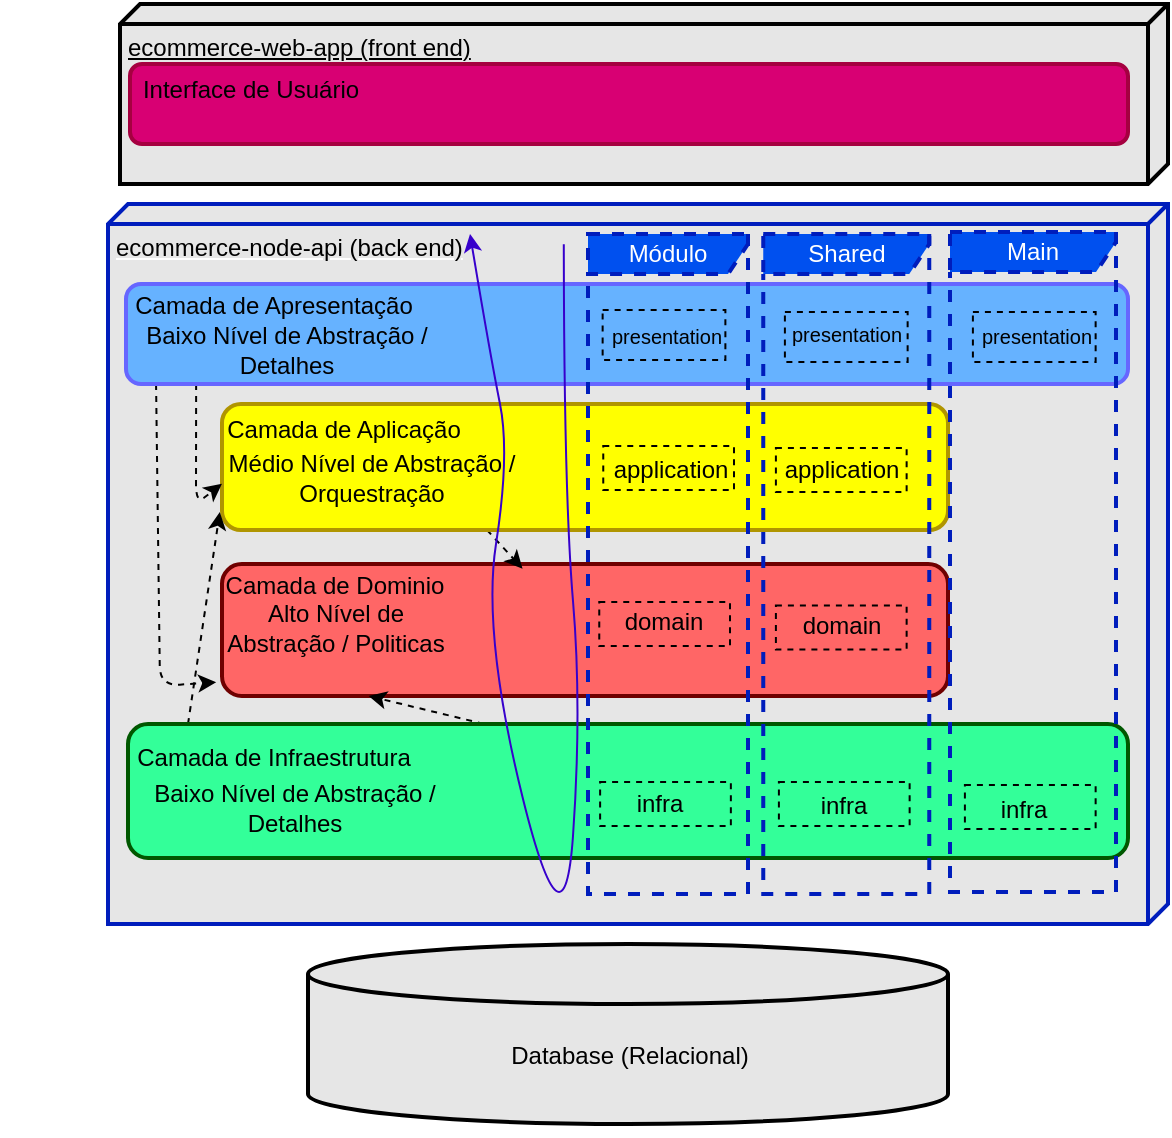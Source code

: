 <mxfile>
    <diagram id="DqfU-nGSnhUROsuJlLy-" name="Arquitetura em Camadas">
        <mxGraphModel dx="828" dy="619" grid="1" gridSize="10" guides="1" tooltips="1" connect="1" arrows="1" fold="1" page="1" pageScale="1" pageWidth="850" pageHeight="1100" math="0" shadow="0">
            <root>
                <mxCell id="0"/>
                <mxCell id="1" parent="0"/>
                <mxCell id="2" value="&lt;font color=&quot;#000000&quot;&gt;ecommerce-node-api (back end)&lt;/font&gt;" style="verticalAlign=top;align=left;spacingTop=8;spacingLeft=2;spacingRight=12;shape=cube;size=10;direction=south;fontStyle=4;html=1;strokeWidth=2;fillColor=#E6E6E6;fontColor=#ffffff;strokeColor=#001DBC;" parent="1" vertex="1">
                    <mxGeometry x="200" y="130" width="530" height="360" as="geometry"/>
                </mxCell>
                <mxCell id="3" value="&lt;font color=&quot;#000000&quot;&gt;ecommerce-web-app (front end)&lt;/font&gt;" style="verticalAlign=top;align=left;spacingTop=8;spacingLeft=2;spacingRight=12;shape=cube;size=10;direction=south;fontStyle=4;html=1;strokeWidth=2;fillColor=#E6E6E6;" parent="1" vertex="1">
                    <mxGeometry x="206" y="30" width="524" height="90" as="geometry"/>
                </mxCell>
                <mxCell id="5" value="" style="shape=cylinder3;whiteSpace=wrap;html=1;boundedLbl=1;backgroundOutline=1;size=15;strokeWidth=2;fillColor=#E6E6E6;" parent="1" vertex="1">
                    <mxGeometry x="300" y="500" width="320" height="90" as="geometry"/>
                </mxCell>
                <mxCell id="7" value="" style="rounded=1;whiteSpace=wrap;html=1;strokeWidth=2;fillColor=#FF6666;fontColor=#ffffff;strokeColor=#6F0000;" parent="1" vertex="1">
                    <mxGeometry x="257" y="310" width="363" height="66" as="geometry"/>
                </mxCell>
                <mxCell id="8" value="Camada de Dominio" style="text;html=1;strokeColor=none;fillColor=none;align=center;verticalAlign=middle;whiteSpace=wrap;rounded=0;strokeWidth=2;fontColor=#000000;" parent="1" vertex="1">
                    <mxGeometry x="238.5" y="311" width="148.5" height="19" as="geometry"/>
                </mxCell>
                <mxCell id="9" value="Database (Relacional)" style="text;html=1;align=center;verticalAlign=middle;whiteSpace=wrap;rounded=0;strokeWidth=2;fontColor=#000000;" parent="1" vertex="1">
                    <mxGeometry x="346" y="516" width="230" height="80" as="geometry"/>
                </mxCell>
                <mxCell id="58" style="edgeStyle=none;html=1;exitX=0.5;exitY=1;exitDx=0;exitDy=0;entryX=0.414;entryY=0.035;entryDx=0;entryDy=0;entryPerimeter=0;dashed=1;strokeColor=#000000;" parent="1" target="7" edge="1">
                    <mxGeometry relative="1" as="geometry">
                        <mxPoint x="389.5" y="293" as="sourcePoint"/>
                    </mxGeometry>
                </mxCell>
                <mxCell id="10" value="" style="rounded=1;whiteSpace=wrap;html=1;strokeWidth=2;fillColor=#FFFF00;fontColor=#000000;strokeColor=#B09500;" parent="1" vertex="1">
                    <mxGeometry x="257" y="230" width="363" height="63" as="geometry"/>
                </mxCell>
                <mxCell id="11" value="Camada de Aplicação" style="text;html=1;align=center;verticalAlign=middle;whiteSpace=wrap;rounded=0;strokeWidth=2;fontColor=#000000;" parent="1" vertex="1">
                    <mxGeometry x="228" y="223" width="180" height="40" as="geometry"/>
                </mxCell>
                <mxCell id="17" style="edgeStyle=none;html=1;exitX=0.5;exitY=0;exitDx=0;exitDy=0;entryX=0.202;entryY=1;entryDx=0;entryDy=0;entryPerimeter=0;dashed=1;fontColor=#000000;strokeColor=#000000;" parent="1" target="7" edge="1">
                    <mxGeometry relative="1" as="geometry">
                        <mxPoint x="417" y="397" as="sourcePoint"/>
                    </mxGeometry>
                </mxCell>
                <mxCell id="50" style="edgeStyle=none;html=1;exitX=0.06;exitY=0;exitDx=0;exitDy=0;exitPerimeter=0;entryX=-0.003;entryY=0.857;entryDx=0;entryDy=0;entryPerimeter=0;dashed=1;strokeColor=#000000;" parent="1" source="12" target="10" edge="1">
                    <mxGeometry relative="1" as="geometry"/>
                </mxCell>
                <mxCell id="12" value="" style="rounded=1;whiteSpace=wrap;html=1;strokeWidth=2;fillColor=#33FF99;fontColor=#ffffff;strokeColor=#005700;points=[[0,0,0,0,0],[0,0.25,0,0,0],[0,0.5,0,0,0],[0,0.75,0,0,0],[0,1,0,0,0],[0.06,0,0,0,0],[0.13,0,0,0,0],[0.25,1,0,0,0],[0.5,1,0,0,0],[0.75,0,0,0,0],[0.75,1,0,0,0],[1,0,0,0,0],[1,0.25,0,0,0],[1,0.5,0,0,0],[1,0.75,0,0,0],[1,1,0,0,0]];" parent="1" vertex="1">
                    <mxGeometry x="210" y="390" width="500" height="67" as="geometry"/>
                </mxCell>
                <mxCell id="13" value="Camada de Infraestrutura" style="text;html=1;strokeColor=none;fillColor=none;align=center;verticalAlign=middle;whiteSpace=wrap;rounded=0;strokeWidth=2;fontColor=#000000;" parent="1" vertex="1">
                    <mxGeometry x="198" y="382" width="170" height="50" as="geometry"/>
                </mxCell>
                <mxCell id="14" value="" style="rounded=1;whiteSpace=wrap;html=1;strokeWidth=2;fillColor=#d80073;fontColor=#ffffff;strokeColor=#A50040;" parent="1" vertex="1">
                    <mxGeometry x="211" y="60" width="499" height="40" as="geometry"/>
                </mxCell>
                <mxCell id="15" value="Interface de Usuário" style="text;html=1;strokeColor=none;fillColor=none;align=center;verticalAlign=middle;whiteSpace=wrap;rounded=0;strokeWidth=2;fontColor=#000000;" parent="1" vertex="1">
                    <mxGeometry x="146" y="49" width="251" height="48" as="geometry"/>
                </mxCell>
                <mxCell id="55" style="edgeStyle=none;html=1;exitX=0.03;exitY=1;exitDx=0;exitDy=0;exitPerimeter=0;entryX=-0.008;entryY=0.895;entryDx=0;entryDy=0;entryPerimeter=0;dashed=1;strokeColor=#000000;" parent="1" source="44" target="7" edge="1">
                    <mxGeometry relative="1" as="geometry">
                        <Array as="points">
                            <mxPoint x="226" y="371"/>
                        </Array>
                    </mxGeometry>
                </mxCell>
                <mxCell id="57" style="edgeStyle=none;html=1;exitX=0.07;exitY=1;exitDx=0;exitDy=0;exitPerimeter=0;entryX=0;entryY=0.633;entryDx=0;entryDy=0;entryPerimeter=0;dashed=1;strokeColor=#000000;" parent="1" source="44" target="10" edge="1">
                    <mxGeometry relative="1" as="geometry">
                        <Array as="points">
                            <mxPoint x="244" y="280"/>
                        </Array>
                    </mxGeometry>
                </mxCell>
                <mxCell id="44" value="" style="rounded=1;whiteSpace=wrap;html=1;strokeWidth=2;fillColor=#66B2FF;fontColor=#ffffff;strokeColor=#6666FF;points=[[0,0,0,0,0],[0,0.24,0,0,0],[0,0.51,0,0,0],[0,0.76,0,0,0],[0,1,0,0,0],[0.03,1,0,0,0],[0.07,1,0,0,0],[0.25,0,0,0,0],[0.5,0,0,0,0],[0.75,0,0,0,0],[0.75,1,0,0,0],[1,0,0,0,0],[1,0.24,0,0,0],[1,0.51,0,0,0],[1,0.76,0,0,0],[1,1,0,0,0]];" parent="1" vertex="1">
                    <mxGeometry x="209" y="170" width="501" height="50" as="geometry"/>
                </mxCell>
                <mxCell id="45" value="Camada de Apresentação" style="text;html=1;align=center;verticalAlign=middle;whiteSpace=wrap;rounded=0;strokeWidth=2;fontColor=#000000;" parent="1" vertex="1">
                    <mxGeometry x="192.5" y="161" width="180" height="40" as="geometry"/>
                </mxCell>
                <mxCell id="46" value="Alto Nível de Abstração / Politicas" style="text;html=1;align=center;verticalAlign=middle;whiteSpace=wrap;rounded=0;strokeWidth=2;fontColor=#000000;" parent="1" vertex="1">
                    <mxGeometry x="255.5" y="330.25" width="115.5" height="22.5" as="geometry"/>
                </mxCell>
                <mxCell id="48" value="Baixo Nível de Abstração / Detalhes" style="text;html=1;align=center;verticalAlign=middle;whiteSpace=wrap;rounded=0;strokeWidth=2;fontColor=#000000;" parent="1" vertex="1">
                    <mxGeometry x="201" y="192" width="177" height="22" as="geometry"/>
                </mxCell>
                <mxCell id="22" value="Módulo" style="shape=umlFrame;whiteSpace=wrap;html=1;strokeWidth=2;fontColor=#ffffff;fillColor=#0050ef;strokeColor=#001DBC;dashed=1;width=110;height=20;" parent="1" vertex="1">
                    <mxGeometry x="440" y="145" width="80" height="330" as="geometry"/>
                </mxCell>
                <mxCell id="59" value="" style="curved=1;endArrow=classic;html=1;fillColor=#6a00ff;strokeColor=#3700CC;exitX=0.056;exitY=0.49;exitDx=0;exitDy=0;exitPerimeter=0;" parent="1" edge="1">
                    <mxGeometry width="50" height="50" relative="1" as="geometry">
                        <mxPoint x="427.9" y="150.16" as="sourcePoint"/>
                        <mxPoint x="381" y="145" as="targetPoint"/>
                        <Array as="points">
                            <mxPoint x="428" y="275"/>
                            <mxPoint x="437" y="382"/>
                            <mxPoint x="428" y="510"/>
                            <mxPoint x="387" y="345"/>
                            <mxPoint x="401" y="255"/>
                            <mxPoint x="391" y="205"/>
                        </Array>
                    </mxGeometry>
                </mxCell>
                <mxCell id="60" value="Médio Nível de Abstração / Orquestração" style="text;html=1;align=center;verticalAlign=middle;whiteSpace=wrap;rounded=0;strokeWidth=2;fontColor=#000000;" parent="1" vertex="1">
                    <mxGeometry x="257.5" y="255.5" width="147.5" height="22" as="geometry"/>
                </mxCell>
                <mxCell id="61" value="Baixo Nível de Abstração / Detalhes" style="text;html=1;align=center;verticalAlign=middle;whiteSpace=wrap;rounded=0;strokeWidth=2;fontColor=#000000;" parent="1" vertex="1">
                    <mxGeometry x="202" y="419" width="183" height="26" as="geometry"/>
                </mxCell>
                <mxCell id="35" value="presentation" style="text;html=1;strokeColor=none;fillColor=none;align=center;verticalAlign=middle;whiteSpace=wrap;rounded=0;strokeWidth=1;fontColor=none;fontSize=10;" parent="1" vertex="1">
                    <mxGeometry x="471" y="193" width="17.25" height="6" as="geometry"/>
                </mxCell>
                <mxCell id="31" value="" style="rounded=0;whiteSpace=wrap;html=1;strokeWidth=1;fontColor=#000000;strokeColor=#000000;fillColor=none;dashed=1;" parent="1" vertex="1">
                    <mxGeometry x="447.32" y="183" width="61.37" height="25" as="geometry"/>
                </mxCell>
                <mxCell id="BW3E5lYuNGtkK_DwgJ8i-62" value="" style="rounded=0;whiteSpace=wrap;html=1;strokeWidth=1;fontColor=#000000;strokeColor=#000000;fillColor=none;dashed=1;" parent="1" vertex="1">
                    <mxGeometry x="447.63" y="251" width="65.37" height="22" as="geometry"/>
                </mxCell>
                <mxCell id="BW3E5lYuNGtkK_DwgJ8i-63" value="application" style="text;html=1;strokeColor=none;fillColor=none;align=center;verticalAlign=middle;whiteSpace=wrap;rounded=0;strokeWidth=1;fontColor=none;" parent="1" vertex="1">
                    <mxGeometry x="451.87" y="257" width="58.5" height="12" as="geometry"/>
                </mxCell>
                <mxCell id="BW3E5lYuNGtkK_DwgJ8i-64" value="application" style="text;html=1;strokeColor=none;fillColor=none;align=center;verticalAlign=middle;whiteSpace=wrap;rounded=0;strokeWidth=1;fontColor=none;" parent="1" vertex="1">
                    <mxGeometry x="536.63" y="252" width="60" height="22" as="geometry"/>
                </mxCell>
                <mxCell id="BW3E5lYuNGtkK_DwgJ8i-65" value="Shared" style="shape=umlFrame;whiteSpace=wrap;html=1;strokeWidth=2;fontColor=#ffffff;fillColor=#0050ef;strokeColor=#001DBC;dashed=1;width=110;height=20;" parent="1" vertex="1">
                    <mxGeometry x="527.63" y="145" width="83" height="330" as="geometry"/>
                </mxCell>
                <mxCell id="BW3E5lYuNGtkK_DwgJ8i-66" value="" style="rounded=0;whiteSpace=wrap;html=1;strokeWidth=1;fontColor=#000000;strokeColor=#000000;fillColor=none;dashed=1;" parent="1" vertex="1">
                    <mxGeometry x="533.95" y="252" width="65.37" height="22" as="geometry"/>
                </mxCell>
                <mxCell id="BW3E5lYuNGtkK_DwgJ8i-67" value="domain" style="text;html=1;strokeColor=none;fillColor=none;align=center;verticalAlign=middle;whiteSpace=wrap;rounded=0;strokeWidth=1;fontColor=none;" parent="1" vertex="1">
                    <mxGeometry x="448" y="327.5" width="60" height="22" as="geometry"/>
                </mxCell>
                <mxCell id="BW3E5lYuNGtkK_DwgJ8i-68" value="" style="rounded=0;whiteSpace=wrap;html=1;strokeWidth=1;fontColor=#000000;strokeColor=#000000;fillColor=none;dashed=1;" parent="1" vertex="1">
                    <mxGeometry x="445.63" y="329" width="65.37" height="22" as="geometry"/>
                </mxCell>
                <mxCell id="BW3E5lYuNGtkK_DwgJ8i-69" value="" style="rounded=0;whiteSpace=wrap;html=1;strokeWidth=1;fontColor=#000000;strokeColor=#000000;fillColor=none;dashed=1;" parent="1" vertex="1">
                    <mxGeometry x="446.06" y="419" width="65.37" height="22" as="geometry"/>
                </mxCell>
                <mxCell id="BW3E5lYuNGtkK_DwgJ8i-70" value="infra" style="text;html=1;strokeColor=none;fillColor=none;align=center;verticalAlign=middle;whiteSpace=wrap;rounded=0;strokeWidth=1;fontColor=none;" parent="1" vertex="1">
                    <mxGeometry x="445.63" y="419" width="60" height="22" as="geometry"/>
                </mxCell>
                <mxCell id="BW3E5lYuNGtkK_DwgJ8i-72" value="" style="rounded=0;whiteSpace=wrap;html=1;strokeWidth=1;fontColor=#000000;strokeColor=#000000;fillColor=none;dashed=1;" parent="1" vertex="1">
                    <mxGeometry x="533.95" y="330.75" width="65.37" height="22" as="geometry"/>
                </mxCell>
                <mxCell id="BW3E5lYuNGtkK_DwgJ8i-73" value="domain" style="text;html=1;strokeColor=none;fillColor=none;align=center;verticalAlign=middle;whiteSpace=wrap;rounded=0;strokeWidth=1;fontColor=none;" parent="1" vertex="1">
                    <mxGeometry x="537.13" y="329.75" width="60" height="22" as="geometry"/>
                </mxCell>
                <mxCell id="BW3E5lYuNGtkK_DwgJ8i-74" value="infra" style="text;html=1;strokeColor=none;fillColor=none;align=center;verticalAlign=middle;whiteSpace=wrap;rounded=0;strokeWidth=1;fontColor=none;" parent="1" vertex="1">
                    <mxGeometry x="537.95" y="420" width="60" height="22" as="geometry"/>
                </mxCell>
                <mxCell id="BW3E5lYuNGtkK_DwgJ8i-75" value="" style="rounded=0;whiteSpace=wrap;html=1;strokeWidth=1;fontColor=#000000;strokeColor=#000000;fillColor=none;dashed=1;" parent="1" vertex="1">
                    <mxGeometry x="535.45" y="419" width="65.37" height="22" as="geometry"/>
                </mxCell>
                <mxCell id="BW3E5lYuNGtkK_DwgJ8i-76" value="" style="rounded=0;whiteSpace=wrap;html=1;strokeWidth=1;fontColor=#000000;strokeColor=#000000;fillColor=none;dashed=1;" parent="1" vertex="1">
                    <mxGeometry x="538.45" y="184" width="61.37" height="25" as="geometry"/>
                </mxCell>
                <mxCell id="BW3E5lYuNGtkK_DwgJ8i-77" value="presentation" style="text;html=1;strokeColor=none;fillColor=none;align=center;verticalAlign=middle;whiteSpace=wrap;rounded=0;strokeWidth=1;fontColor=none;fontSize=10;" parent="1" vertex="1">
                    <mxGeometry x="561.01" y="192" width="17.25" height="6" as="geometry"/>
                </mxCell>
                <mxCell id="o95OiYTTdWKjo5DuCLKx-61" value="Main" style="shape=umlFrame;whiteSpace=wrap;html=1;strokeWidth=2;fontColor=#ffffff;fillColor=#0050ef;strokeColor=#001DBC;dashed=1;width=110;height=20;" parent="1" vertex="1">
                    <mxGeometry x="621" y="144" width="83" height="330" as="geometry"/>
                </mxCell>
                <mxCell id="o95OiYTTdWKjo5DuCLKx-62" value="presentation" style="text;html=1;strokeColor=none;fillColor=none;align=center;verticalAlign=middle;whiteSpace=wrap;rounded=0;strokeWidth=1;fontColor=none;fontSize=10;" parent="1" vertex="1">
                    <mxGeometry x="656.01" y="193" width="17.25" height="6" as="geometry"/>
                </mxCell>
                <mxCell id="o95OiYTTdWKjo5DuCLKx-63" value="" style="rounded=0;whiteSpace=wrap;html=1;strokeWidth=1;fontColor=#000000;strokeColor=#000000;fillColor=none;dashed=1;" parent="1" vertex="1">
                    <mxGeometry x="632.45" y="184" width="61.37" height="25" as="geometry"/>
                </mxCell>
                <mxCell id="o95OiYTTdWKjo5DuCLKx-64" value="" style="rounded=0;whiteSpace=wrap;html=1;strokeWidth=1;fontColor=#000000;strokeColor=#000000;fillColor=none;dashed=1;" parent="1" vertex="1">
                    <mxGeometry x="628.45" y="420.5" width="65.37" height="22" as="geometry"/>
                </mxCell>
                <mxCell id="o95OiYTTdWKjo5DuCLKx-65" value="infra" style="text;html=1;strokeColor=none;fillColor=none;align=center;verticalAlign=middle;whiteSpace=wrap;rounded=0;strokeWidth=1;fontColor=none;" parent="1" vertex="1">
                    <mxGeometry x="628.45" y="422" width="60" height="22" as="geometry"/>
                </mxCell>
            </root>
        </mxGraphModel>
    </diagram>
    <diagram name="Arquitetura em Hexagonal" id="TE0Miw-J2j_j6YkrwKlS">
        <mxGraphModel dx="896" dy="619" grid="1" gridSize="10" guides="1" tooltips="1" connect="1" arrows="1" fold="1" page="1" pageScale="1" pageWidth="850" pageHeight="1100" math="0" shadow="0">
            <root>
                <mxCell id="do8kMhFFmTqjOl-DZVJf-0"/>
                <mxCell id="do8kMhFFmTqjOl-DZVJf-1" parent="do8kMhFFmTqjOl-DZVJf-0"/>
                <mxCell id="do8kMhFFmTqjOl-DZVJf-2" value="&lt;font color=&quot;#000000&quot;&gt;ecommerce-node-api (back end)&lt;/font&gt;" style="verticalAlign=top;align=left;spacingTop=8;spacingLeft=2;spacingRight=12;shape=cube;size=10;direction=south;fontStyle=4;html=1;strokeWidth=2;fillColor=#E6E6E6;fontColor=#ffffff;strokeColor=#001DBC;" parent="do8kMhFFmTqjOl-DZVJf-1" vertex="1">
                    <mxGeometry x="80" y="130" width="610" height="410" as="geometry"/>
                </mxCell>
                <mxCell id="do8kMhFFmTqjOl-DZVJf-3" value="&lt;font color=&quot;#000000&quot;&gt;ecommerce-web-app (front end)&lt;/font&gt;" style="verticalAlign=top;align=left;spacingTop=8;spacingLeft=2;spacingRight=12;shape=cube;size=10;direction=south;fontStyle=4;html=1;strokeWidth=2;fillColor=#E6E6E6;" parent="do8kMhFFmTqjOl-DZVJf-1" vertex="1">
                    <mxGeometry x="90" y="26" width="600" height="94" as="geometry"/>
                </mxCell>
                <mxCell id="do8kMhFFmTqjOl-DZVJf-4" value="" style="shape=cylinder3;whiteSpace=wrap;html=1;boundedLbl=1;backgroundOutline=1;size=15;strokeWidth=2;fillColor=#E6E6E6;" parent="do8kMhFFmTqjOl-DZVJf-1" vertex="1">
                    <mxGeometry x="236" y="547" width="320" height="90" as="geometry"/>
                </mxCell>
                <mxCell id="do8kMhFFmTqjOl-DZVJf-7" value="Database (Relacional)" style="text;html=1;align=center;verticalAlign=middle;whiteSpace=wrap;rounded=0;strokeWidth=2;fontColor=#000000;" parent="do8kMhFFmTqjOl-DZVJf-1" vertex="1">
                    <mxGeometry x="291.25" y="582" width="207.75" height="39" as="geometry"/>
                </mxCell>
                <mxCell id="do8kMhFFmTqjOl-DZVJf-15" value="" style="rounded=1;whiteSpace=wrap;html=1;strokeWidth=2;fillColor=#d80073;fontColor=#ffffff;strokeColor=#A50040;" parent="do8kMhFFmTqjOl-DZVJf-1" vertex="1">
                    <mxGeometry x="100" y="60" width="570" height="40" as="geometry"/>
                </mxCell>
                <mxCell id="do8kMhFFmTqjOl-DZVJf-16" value="Interface de Usuário" style="text;html=1;strokeColor=none;fillColor=none;align=center;verticalAlign=middle;whiteSpace=wrap;rounded=0;strokeWidth=2;fontColor=#000000;" parent="do8kMhFFmTqjOl-DZVJf-1" vertex="1">
                    <mxGeometry x="70" y="57.5" width="177" height="31" as="geometry"/>
                </mxCell>
                <mxCell id="Px-aVAicQe1aHHjX-5Uc-2" style="edgeStyle=none;html=1;exitX=0;exitY=0.5;exitDx=0;exitDy=0;entryX=0.031;entryY=0.482;entryDx=0;entryDy=0;entryPerimeter=0;" parent="do8kMhFFmTqjOl-DZVJf-1" source="GijCJVwbUX-Cw981tI3--4" target="GijCJVwbUX-Cw981tI3--2" edge="1">
                    <mxGeometry relative="1" as="geometry"/>
                </mxCell>
                <mxCell id="GijCJVwbUX-Cw981tI3--4" value="" style="shape=hexagon;perimeter=hexagonPerimeter2;whiteSpace=wrap;html=1;fixedSize=1;fontColor=#FFFF33;fillColor=#3399FF;gradientColor=#FFFF99;strokeColor=#000000;gradientDirection=south;strokeWidth=2;" parent="do8kMhFFmTqjOl-DZVJf-1" vertex="1">
                    <mxGeometry x="116" y="160" width="540" height="360" as="geometry"/>
                </mxCell>
                <mxCell id="GijCJVwbUX-Cw981tI3--2" value="" style="shape=hexagon;perimeter=hexagonPerimeter2;whiteSpace=wrap;html=1;fixedSize=1;fontColor=#000000;fillColor=#FFFF00;strokeWidth=2;strokeColor=#000000;dashed=1;" parent="do8kMhFFmTqjOl-DZVJf-1" vertex="1">
                    <mxGeometry x="150" y="199" width="468" height="282" as="geometry"/>
                </mxCell>
                <mxCell id="GijCJVwbUX-Cw981tI3--0" value="" style="shape=hexagon;perimeter=hexagonPerimeter2;whiteSpace=wrap;html=1;fixedSize=1;fillColor=#d80073;fontColor=#ffffff;strokeColor=#000000;strokeWidth=3;" parent="do8kMhFFmTqjOl-DZVJf-1" vertex="1">
                    <mxGeometry x="232" y="255" width="305" height="185" as="geometry"/>
                </mxCell>
                <mxCell id="GijCJVwbUX-Cw981tI3--1" value="Camada de Dominio" style="text;html=1;strokeColor=none;fillColor=none;align=center;verticalAlign=middle;whiteSpace=wrap;rounded=0;fontColor=#000000;fontStyle=1" parent="do8kMhFFmTqjOl-DZVJf-1" vertex="1">
                    <mxGeometry x="239.25" y="316" width="160" height="40" as="geometry"/>
                </mxCell>
                <mxCell id="GijCJVwbUX-Cw981tI3--3" value="Camada de Aplicação&lt;br&gt;" style="text;html=1;strokeColor=none;fillColor=none;align=center;verticalAlign=middle;whiteSpace=wrap;rounded=0;fontColor=#000000;fontStyle=1" parent="do8kMhFFmTqjOl-DZVJf-1" vertex="1">
                    <mxGeometry x="160" y="198" width="155" height="30" as="geometry"/>
                </mxCell>
                <mxCell id="GijCJVwbUX-Cw981tI3--5" value="Camada de Apresentação" style="text;html=1;strokeColor=none;fillColor=none;align=center;verticalAlign=middle;whiteSpace=wrap;rounded=0;fontColor=#000000;fontStyle=1" parent="do8kMhFFmTqjOl-DZVJf-1" vertex="1">
                    <mxGeometry x="136" y="159" width="165" height="26" as="geometry"/>
                </mxCell>
                <mxCell id="GijCJVwbUX-Cw981tI3--6" value="Camada de Infraestrutura" style="text;html=1;strokeColor=none;fillColor=none;align=center;verticalAlign=middle;whiteSpace=wrap;rounded=0;fontColor=#000000;fontStyle=1" parent="do8kMhFFmTqjOl-DZVJf-1" vertex="1">
                    <mxGeometry x="135" y="483" width="165" height="20" as="geometry"/>
                </mxCell>
                <mxCell id="GijCJVwbUX-Cw981tI3--11" style="edgeStyle=none;html=1;exitX=0.5;exitY=0;exitDx=0;exitDy=0;dashed=1;strokeColor=#000000;fontColor=#FFFF33;entryX=0.5;entryY=0;entryDx=0;entryDy=0;" parent="do8kMhFFmTqjOl-DZVJf-1" source="GijCJVwbUX-Cw981tI3--4" target="GijCJVwbUX-Cw981tI3--2" edge="1">
                    <mxGeometry relative="1" as="geometry">
                        <mxPoint x="443" y="200" as="targetPoint"/>
                    </mxGeometry>
                </mxCell>
                <mxCell id="GijCJVwbUX-Cw981tI3--13" style="edgeStyle=none;html=1;exitX=0.5;exitY=0;exitDx=0;exitDy=0;dashed=1;strokeColor=#000000;fontColor=#FFFF33;entryX=0.5;entryY=0;entryDx=0;entryDy=0;" parent="do8kMhFFmTqjOl-DZVJf-1" source="GijCJVwbUX-Cw981tI3--2" target="GijCJVwbUX-Cw981tI3--0" edge="1">
                    <mxGeometry relative="1" as="geometry">
                        <mxPoint x="444" y="240" as="targetPoint"/>
                    </mxGeometry>
                </mxCell>
                <mxCell id="GijCJVwbUX-Cw981tI3--20" style="edgeStyle=none;html=1;exitX=0.5;exitY=1;exitDx=0;exitDy=0;entryX=0.5;entryY=1;entryDx=0;entryDy=0;dashed=1;strokeColor=#000000;fontColor=#FFFF33;" parent="do8kMhFFmTqjOl-DZVJf-1" source="GijCJVwbUX-Cw981tI3--4" target="GijCJVwbUX-Cw981tI3--2" edge="1">
                    <mxGeometry relative="1" as="geometry"/>
                </mxCell>
                <mxCell id="GijCJVwbUX-Cw981tI3--21" style="edgeStyle=none;html=1;exitX=0.5;exitY=1;exitDx=0;exitDy=0;entryX=0.5;entryY=1;entryDx=0;entryDy=0;dashed=1;strokeColor=#000000;fontColor=#FFFF33;" parent="do8kMhFFmTqjOl-DZVJf-1" source="GijCJVwbUX-Cw981tI3--2" target="GijCJVwbUX-Cw981tI3--0" edge="1">
                    <mxGeometry relative="1" as="geometry"/>
                </mxCell>
                <mxCell id="do8kMhFFmTqjOl-DZVJf-35" value="" style="curved=1;endArrow=classic;html=1;fillColor=#6a00ff;strokeColor=#3700CC;" parent="do8kMhFFmTqjOl-DZVJf-1" edge="1">
                    <mxGeometry width="50" height="50" relative="1" as="geometry">
                        <mxPoint x="512" y="144" as="sourcePoint"/>
                        <mxPoint x="472" y="144" as="targetPoint"/>
                        <Array as="points">
                            <mxPoint x="519" y="274"/>
                            <mxPoint x="528" y="381"/>
                            <mxPoint x="528" y="590"/>
                            <mxPoint x="478" y="344"/>
                            <mxPoint x="482" y="204"/>
                        </Array>
                    </mxGeometry>
                </mxCell>
                <mxCell id="IDcW8Gho2YsE3URyAJdz-0" value="Alto Nível de Abstração / Politicas" style="text;html=1;align=center;verticalAlign=middle;whiteSpace=wrap;rounded=0;strokeWidth=2;fontColor=#000000;" parent="do8kMhFFmTqjOl-DZVJf-1" vertex="1">
                    <mxGeometry x="251.75" y="344" width="184.25" height="22.5" as="geometry"/>
                </mxCell>
                <mxCell id="ZFs_rUmQB5JspfTCIRSq-0" value="Médio Nível de Abstração / Orquestração" style="text;html=1;align=center;verticalAlign=middle;whiteSpace=wrap;rounded=0;strokeWidth=2;fontColor=#000000;fontStyle=0" parent="do8kMhFFmTqjOl-DZVJf-1" vertex="1">
                    <mxGeometry x="140" y="227" width="220" height="19" as="geometry"/>
                </mxCell>
                <mxCell id="Px-aVAicQe1aHHjX-5Uc-0" value="Baixo Nível de Abstração / Detalhes" style="text;html=1;align=center;verticalAlign=middle;whiteSpace=wrap;rounded=0;strokeWidth=2;fontColor=#000000;" parent="do8kMhFFmTqjOl-DZVJf-1" vertex="1">
                    <mxGeometry x="136" y="498" width="212" height="26" as="geometry"/>
                </mxCell>
                <mxCell id="Px-aVAicQe1aHHjX-5Uc-1" value="Baixo Nível de Abstração / Detalhes" style="text;html=1;align=center;verticalAlign=middle;whiteSpace=wrap;rounded=0;strokeWidth=2;fontColor=#000000;" parent="do8kMhFFmTqjOl-DZVJf-1" vertex="1">
                    <mxGeometry x="130" y="176" width="212" height="26" as="geometry"/>
                </mxCell>
                <mxCell id="Px-aVAicQe1aHHjX-5Uc-6" style="edgeStyle=none;html=1;exitX=0;exitY=0.5;exitDx=0;exitDy=0;entryX=0;entryY=0.5;entryDx=0;entryDy=0;strokeColor=#000000;startArrow=none;startFill=0;endArrow=none;endFill=0;" parent="do8kMhFFmTqjOl-DZVJf-1" source="GijCJVwbUX-Cw981tI3--4" target="GijCJVwbUX-Cw981tI3--2" edge="1">
                    <mxGeometry relative="1" as="geometry"/>
                </mxCell>
                <mxCell id="Px-aVAicQe1aHHjX-5Uc-7" style="edgeStyle=none;html=1;exitX=1;exitY=0.5;exitDx=0;exitDy=0;entryX=1;entryY=0.5;entryDx=0;entryDy=0;strokeColor=#000000;startArrow=none;startFill=0;endArrow=none;endFill=0;" parent="do8kMhFFmTqjOl-DZVJf-1" source="GijCJVwbUX-Cw981tI3--4" target="GijCJVwbUX-Cw981tI3--2" edge="1">
                    <mxGeometry relative="1" as="geometry"/>
                </mxCell>
                <mxCell id="Px-aVAicQe1aHHjX-5Uc-8" value="Casos de Uso" style="text;html=1;align=center;verticalAlign=middle;whiteSpace=wrap;rounded=0;strokeWidth=2;fontColor=#000000;fontStyle=5" parent="do8kMhFFmTqjOl-DZVJf-1" vertex="1">
                    <mxGeometry x="152" y="260" width="106" height="14" as="geometry"/>
                </mxCell>
                <mxCell id="SUxlVyeJ4_Xv4uT_jC9a-0" value="" style="rounded=1;whiteSpace=wrap;html=1;strokeWidth=2;fillColor=#66B2FF;fontColor=#ffffff;strokeColor=#6666FF;points=[[0,0,0,0,0],[0,0.24,0,0,0],[0,0.51,0,0,0],[0,0.76,0,0,0],[0,1,0,0,0],[0.03,1,0,0,0],[0.07,1,0,0,0],[0.25,0,0,0,0],[0.5,0,0,0,0],[0.75,0,0,0,0],[0.75,1,0,0,0],[1,0,0,0,0],[1,0.24,0,0,0],[1,0.51,0,0,0],[1,0.76,0,0,0],[1,1,0,0,0]];" parent="do8kMhFFmTqjOl-DZVJf-1" vertex="1">
                    <mxGeometry x="17.5" y="760" width="353.5" height="50" as="geometry"/>
                </mxCell>
                <mxCell id="SUxlVyeJ4_Xv4uT_jC9a-1" value="Camada de Apresentação" style="text;html=1;align=center;verticalAlign=middle;whiteSpace=wrap;rounded=0;strokeWidth=2;fontColor=#000000;fontStyle=1" parent="do8kMhFFmTqjOl-DZVJf-1" vertex="1">
                    <mxGeometry x="4" y="752" width="180" height="40" as="geometry"/>
                </mxCell>
                <mxCell id="SUxlVyeJ4_Xv4uT_jC9a-2" value="Baixo Nível de Abstração / Detalhes" style="text;html=1;align=center;verticalAlign=middle;whiteSpace=wrap;rounded=0;strokeWidth=2;fontColor=#000000;" parent="do8kMhFFmTqjOl-DZVJf-1" vertex="1">
                    <mxGeometry x="11.5" y="783" width="212" height="26" as="geometry"/>
                </mxCell>
                <mxCell id="abY0ijsz0fQx495gR8OU-0" value="" style="rounded=1;whiteSpace=wrap;html=1;strokeWidth=2;fillColor=#FF6666;fontColor=#ffffff;strokeColor=#6F0000;" parent="do8kMhFFmTqjOl-DZVJf-1" vertex="1">
                    <mxGeometry x="273.5" y="646" width="277.5" height="53" as="geometry"/>
                </mxCell>
                <mxCell id="abY0ijsz0fQx495gR8OU-1" value="Camada de Dominio" style="text;html=1;strokeColor=none;fillColor=none;align=center;verticalAlign=middle;whiteSpace=wrap;rounded=0;strokeWidth=2;fontColor=#000000;fontStyle=1" parent="do8kMhFFmTqjOl-DZVJf-1" vertex="1">
                    <mxGeometry x="260" y="648" width="148.5" height="19" as="geometry"/>
                </mxCell>
                <mxCell id="abY0ijsz0fQx495gR8OU-2" value="Alto Nível de Abstração / Politicas" style="text;html=1;align=center;verticalAlign=middle;whiteSpace=wrap;rounded=0;strokeWidth=2;fontColor=#000000;" parent="do8kMhFFmTqjOl-DZVJf-1" vertex="1">
                    <mxGeometry x="274" y="667.25" width="188" height="22.5" as="geometry"/>
                </mxCell>
                <mxCell id="MgwYwP_3qaaDsNf2IH0x-0" value="" style="rounded=1;whiteSpace=wrap;html=1;strokeWidth=2;fillColor=#E6FFCC;fontColor=#000000;strokeColor=#B09500;" parent="do8kMhFFmTqjOl-DZVJf-1" vertex="1">
                    <mxGeometry x="203" y="698.75" width="390" height="60" as="geometry"/>
                </mxCell>
                <mxCell id="MgwYwP_3qaaDsNf2IH0x-1" value="Camada de Aplicação" style="text;html=1;align=center;verticalAlign=middle;whiteSpace=wrap;rounded=0;strokeWidth=2;fontColor=#000000;fontStyle=1" parent="do8kMhFFmTqjOl-DZVJf-1" vertex="1">
                    <mxGeometry x="178" y="691.75" width="180" height="40" as="geometry"/>
                </mxCell>
                <mxCell id="MgwYwP_3qaaDsNf2IH0x-2" value="Médio Nível de Abstração / Orquestração" style="text;html=1;align=center;verticalAlign=middle;whiteSpace=wrap;rounded=0;strokeWidth=2;fontColor=#000000;" parent="do8kMhFFmTqjOl-DZVJf-1" vertex="1">
                    <mxGeometry x="202.5" y="714.25" width="231.5" height="40" as="geometry"/>
                </mxCell>
                <mxCell id="jifkJB_dPs4e2VCT-d-2-0" value="" style="rounded=1;whiteSpace=wrap;html=1;strokeWidth=2;fillColor=#33FF99;fontColor=#ffffff;strokeColor=#005700;points=[[0,0,0,0,0],[0,0.25,0,0,0],[0,0.5,0,0,0],[0,0.75,0,0,0],[0,1,0,0,0],[0.06,0,0,0,0],[0.13,0,0,0,0],[0.25,1,0,0,0],[0.5,1,0,0,0],[0.75,0,0,0,0],[0.75,1,0,0,0],[1,0,0,0,0],[1,0.25,0,0,0],[1,0.5,0,0,0],[1,0.75,0,0,0],[1,1,0,0,0]];" parent="do8kMhFFmTqjOl-DZVJf-1" vertex="1">
                    <mxGeometry x="372" y="760" width="398" height="50" as="geometry"/>
                </mxCell>
                <mxCell id="jifkJB_dPs4e2VCT-d-2-1" value="Camada de Infraestrutura" style="text;html=1;strokeColor=none;fillColor=none;align=center;verticalAlign=middle;whiteSpace=wrap;rounded=0;strokeWidth=2;fontColor=#000000;fontStyle=1" parent="do8kMhFFmTqjOl-DZVJf-1" vertex="1">
                    <mxGeometry x="363" y="745.5" width="170" height="50" as="geometry"/>
                </mxCell>
                <mxCell id="jifkJB_dPs4e2VCT-d-2-2" value="Baixo Nível de Abstração / Detalhes" style="text;html=1;align=center;verticalAlign=middle;whiteSpace=wrap;rounded=0;strokeWidth=2;fontColor=#000000;" parent="do8kMhFFmTqjOl-DZVJf-1" vertex="1">
                    <mxGeometry x="368" y="779.5" width="212" height="26" as="geometry"/>
                </mxCell>
                <mxCell id="n3SwbPbljgp8X4HpUN3_-0" value="Módulo" style="shape=umlFrame;whiteSpace=wrap;html=1;strokeWidth=2;fontColor=#ffffff;fillColor=#0050ef;strokeColor=#001DBC;dashed=1;width=110;height=20;" parent="do8kMhFFmTqjOl-DZVJf-1" vertex="1">
                    <mxGeometry x="437" y="164" width="38" height="349" as="geometry"/>
                </mxCell>
            </root>
        </mxGraphModel>
    </diagram>
</mxfile>
